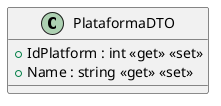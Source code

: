 @startuml
class PlataformaDTO {
    + IdPlatform : int <<get>> <<set>>
    + Name : string <<get>> <<set>>
}
@enduml
